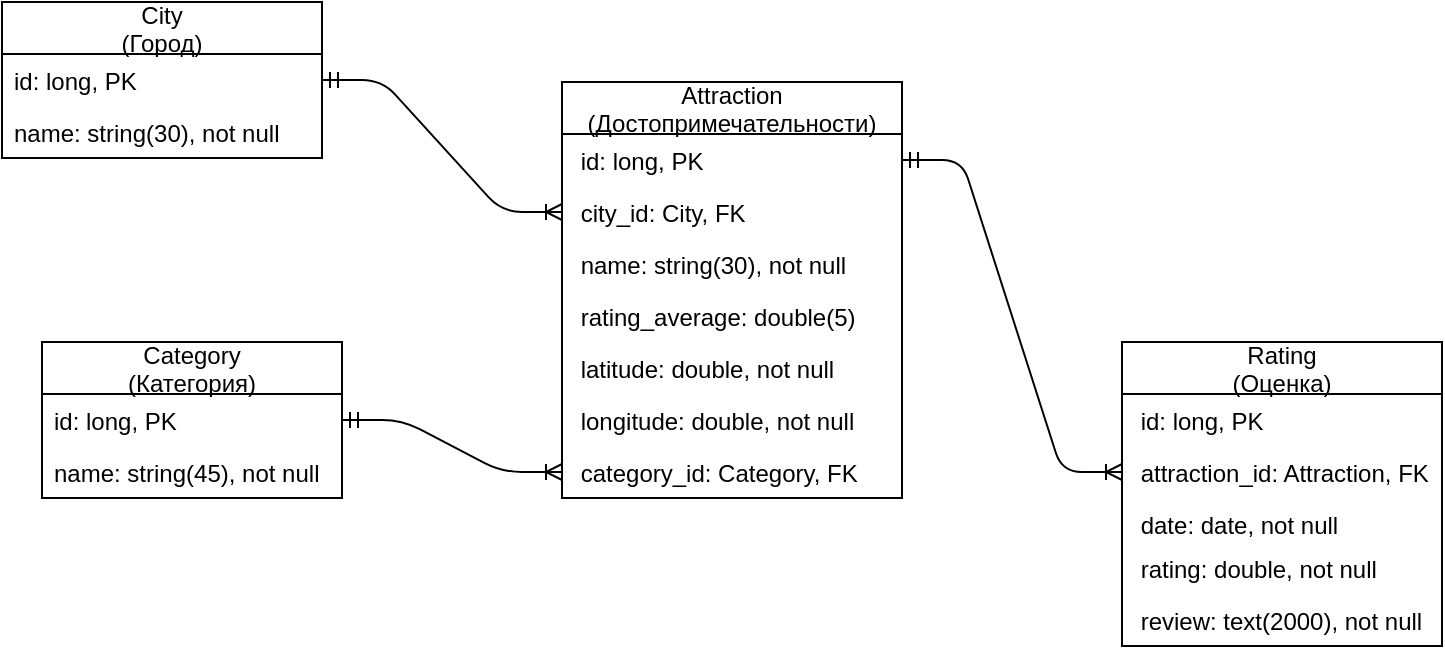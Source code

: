 <mxfile version="15.5.8" type="device" pages="2"><diagram id="J_XhsQCGnZw5pFInhN8Y" name="Страница 1"><mxGraphModel dx="997" dy="588" grid="1" gridSize="10" guides="1" tooltips="1" connect="1" arrows="1" fold="1" page="1" pageScale="1" pageWidth="827" pageHeight="1169" math="0" shadow="0"><root><mxCell id="0"/><mxCell id="1" parent="0"/><mxCell id="L6846d-J9MXVt16xGF3g-19" value="Attraction&#10;(Достопримечательности)" style="swimlane;fontStyle=0;childLayout=stackLayout;horizontal=1;startSize=26;fillColor=none;horizontalStack=0;resizeParent=1;resizeParentMax=0;resizeLast=0;collapsible=1;marginBottom=0;" parent="1" vertex="1"><mxGeometry x="310" y="180" width="170" height="208" as="geometry"/></mxCell><mxCell id="L6846d-J9MXVt16xGF3g-20" value=" id: long, PK" style="text;strokeColor=none;fillColor=none;align=left;verticalAlign=top;spacingLeft=4;spacingRight=4;overflow=hidden;rotatable=0;points=[[0,0.5],[1,0.5]];portConstraint=eastwest;" parent="L6846d-J9MXVt16xGF3g-19" vertex="1"><mxGeometry y="26" width="170" height="26" as="geometry"/></mxCell><mxCell id="L6846d-J9MXVt16xGF3g-21" value=" city_id: City, FK" style="text;strokeColor=none;fillColor=none;align=left;verticalAlign=top;spacingLeft=4;spacingRight=4;overflow=hidden;rotatable=0;points=[[0,0.5],[1,0.5]];portConstraint=eastwest;" parent="L6846d-J9MXVt16xGF3g-19" vertex="1"><mxGeometry y="52" width="170" height="26" as="geometry"/></mxCell><mxCell id="L6846d-J9MXVt16xGF3g-23" value=" name: string(30), not null " style="text;strokeColor=none;fillColor=none;align=left;verticalAlign=top;spacingLeft=4;spacingRight=4;overflow=hidden;rotatable=0;points=[[0,0.5],[1,0.5]];portConstraint=eastwest;" parent="L6846d-J9MXVt16xGF3g-19" vertex="1"><mxGeometry y="78" width="170" height="26" as="geometry"/></mxCell><mxCell id="L6846d-J9MXVt16xGF3g-27" value=" rating_average: double(5)" style="text;strokeColor=none;fillColor=none;align=left;verticalAlign=top;spacingLeft=4;spacingRight=4;overflow=hidden;rotatable=0;points=[[0,0.5],[1,0.5]];portConstraint=eastwest;" parent="L6846d-J9MXVt16xGF3g-19" vertex="1"><mxGeometry y="104" width="170" height="26" as="geometry"/></mxCell><mxCell id="L6846d-J9MXVt16xGF3g-28" value=" latitude: double, not null" style="text;strokeColor=none;fillColor=none;align=left;verticalAlign=top;spacingLeft=4;spacingRight=4;overflow=hidden;rotatable=0;points=[[0,0.5],[1,0.5]];portConstraint=eastwest;" parent="L6846d-J9MXVt16xGF3g-19" vertex="1"><mxGeometry y="130" width="170" height="26" as="geometry"/></mxCell><mxCell id="8Xi_SeeKxMFeb_zB2uCb-5" value=" longitude: double, not null" style="text;strokeColor=none;fillColor=none;align=left;verticalAlign=top;spacingLeft=4;spacingRight=4;overflow=hidden;rotatable=0;points=[[0,0.5],[1,0.5]];portConstraint=eastwest;" vertex="1" parent="L6846d-J9MXVt16xGF3g-19"><mxGeometry y="156" width="170" height="26" as="geometry"/></mxCell><mxCell id="L6846d-J9MXVt16xGF3g-24" value=" category_id: Category, FK" style="text;strokeColor=none;fillColor=none;align=left;verticalAlign=top;spacingLeft=4;spacingRight=4;overflow=hidden;rotatable=0;points=[[0,0.5],[1,0.5]];portConstraint=eastwest;" parent="L6846d-J9MXVt16xGF3g-19" vertex="1"><mxGeometry y="182" width="170" height="26" as="geometry"/></mxCell><mxCell id="L6846d-J9MXVt16xGF3g-34" value="City&#10;(Город)" style="swimlane;fontStyle=0;childLayout=stackLayout;horizontal=1;startSize=26;fillColor=none;horizontalStack=0;resizeParent=1;resizeParentMax=0;resizeLast=0;collapsible=1;marginBottom=0;" parent="1" vertex="1"><mxGeometry x="30" y="140" width="160" height="78" as="geometry"/></mxCell><mxCell id="L6846d-J9MXVt16xGF3g-35" value="id: long, PK" style="text;strokeColor=none;fillColor=none;align=left;verticalAlign=top;spacingLeft=4;spacingRight=4;overflow=hidden;rotatable=0;points=[[0,0.5],[1,0.5]];portConstraint=eastwest;" parent="L6846d-J9MXVt16xGF3g-34" vertex="1"><mxGeometry y="26" width="160" height="26" as="geometry"/></mxCell><mxCell id="L6846d-J9MXVt16xGF3g-36" value="name: string(30), not null" style="text;strokeColor=none;fillColor=none;align=left;verticalAlign=top;spacingLeft=4;spacingRight=4;overflow=hidden;rotatable=0;points=[[0,0.5],[1,0.5]];portConstraint=eastwest;" parent="L6846d-J9MXVt16xGF3g-34" vertex="1"><mxGeometry y="52" width="160" height="26" as="geometry"/></mxCell><mxCell id="L6846d-J9MXVt16xGF3g-42" value="" style="edgeStyle=entityRelationEdgeStyle;fontSize=12;html=1;endArrow=ERoneToMany;startArrow=ERmandOne;exitX=1;exitY=0.5;exitDx=0;exitDy=0;entryX=0;entryY=0.5;entryDx=0;entryDy=0;" parent="1" source="L6846d-J9MXVt16xGF3g-20" edge="1"><mxGeometry width="100" height="100" relative="1" as="geometry"><mxPoint x="580" y="310" as="sourcePoint"/><mxPoint x="590" y="375" as="targetPoint"/></mxGeometry></mxCell><mxCell id="L6846d-J9MXVt16xGF3g-43" value="" style="edgeStyle=entityRelationEdgeStyle;fontSize=12;html=1;endArrow=ERoneToMany;startArrow=ERmandOne;exitX=1;exitY=0.5;exitDx=0;exitDy=0;entryX=0;entryY=0.5;entryDx=0;entryDy=0;" parent="1" source="L6846d-J9MXVt16xGF3g-35" target="L6846d-J9MXVt16xGF3g-21" edge="1"><mxGeometry width="100" height="100" relative="1" as="geometry"><mxPoint x="240" y="150" as="sourcePoint"/><mxPoint x="290" y="120" as="targetPoint"/></mxGeometry></mxCell><mxCell id="8Xi_SeeKxMFeb_zB2uCb-1" value="Category&#10;(Категория)" style="swimlane;fontStyle=0;childLayout=stackLayout;horizontal=1;startSize=26;fillColor=none;horizontalStack=0;resizeParent=1;resizeParentMax=0;resizeLast=0;collapsible=1;marginBottom=0;" vertex="1" parent="1"><mxGeometry x="50" y="310" width="150" height="78" as="geometry"/></mxCell><mxCell id="8Xi_SeeKxMFeb_zB2uCb-2" value="id: long, PK" style="text;strokeColor=none;fillColor=none;align=left;verticalAlign=top;spacingLeft=4;spacingRight=4;overflow=hidden;rotatable=0;points=[[0,0.5],[1,0.5]];portConstraint=eastwest;" vertex="1" parent="8Xi_SeeKxMFeb_zB2uCb-1"><mxGeometry y="26" width="150" height="26" as="geometry"/></mxCell><mxCell id="8Xi_SeeKxMFeb_zB2uCb-3" value="name: string(45), not null" style="text;strokeColor=none;fillColor=none;align=left;verticalAlign=top;spacingLeft=4;spacingRight=4;overflow=hidden;rotatable=0;points=[[0,0.5],[1,0.5]];portConstraint=eastwest;" vertex="1" parent="8Xi_SeeKxMFeb_zB2uCb-1"><mxGeometry y="52" width="150" height="26" as="geometry"/></mxCell><mxCell id="8Xi_SeeKxMFeb_zB2uCb-6" value="" style="edgeStyle=entityRelationEdgeStyle;fontSize=12;html=1;endArrow=ERoneToMany;startArrow=ERmandOne;exitX=1;exitY=0.5;exitDx=0;exitDy=0;entryX=0;entryY=0.5;entryDx=0;entryDy=0;" edge="1" parent="1" source="8Xi_SeeKxMFeb_zB2uCb-2" target="L6846d-J9MXVt16xGF3g-24"><mxGeometry width="100" height="100" relative="1" as="geometry"><mxPoint x="190" y="230" as="sourcePoint"/><mxPoint x="310" y="296" as="targetPoint"/></mxGeometry></mxCell><mxCell id="bxmd8cZdY200wZzNgMKO-1" value="Rating&#10;(Оценка)" style="swimlane;fontStyle=0;childLayout=stackLayout;horizontal=1;startSize=26;fillColor=none;horizontalStack=0;resizeParent=1;resizeParentMax=0;resizeLast=0;collapsible=1;marginBottom=0;" vertex="1" parent="1"><mxGeometry x="590" y="310" width="160" height="152" as="geometry"/></mxCell><mxCell id="bxmd8cZdY200wZzNgMKO-2" value=" id: long, PK" style="text;strokeColor=none;fillColor=none;align=left;verticalAlign=top;spacingLeft=4;spacingRight=4;overflow=hidden;rotatable=0;points=[[0,0.5],[1,0.5]];portConstraint=eastwest;" vertex="1" parent="bxmd8cZdY200wZzNgMKO-1"><mxGeometry y="26" width="160" height="26" as="geometry"/></mxCell><mxCell id="bxmd8cZdY200wZzNgMKO-3" value=" attraction_id: Attraction, FK" style="text;strokeColor=none;fillColor=none;align=left;verticalAlign=top;spacingLeft=4;spacingRight=4;overflow=hidden;rotatable=0;points=[[0,0.5],[1,0.5]];portConstraint=eastwest;" vertex="1" parent="bxmd8cZdY200wZzNgMKO-1"><mxGeometry y="52" width="160" height="26" as="geometry"/></mxCell><mxCell id="bxmd8cZdY200wZzNgMKO-4" value=" date: date, not null" style="text;strokeColor=none;fillColor=none;align=left;verticalAlign=top;spacingLeft=4;spacingRight=4;overflow=hidden;rotatable=0;points=[[0,0.5],[1,0.5]];portConstraint=eastwest;" vertex="1" parent="bxmd8cZdY200wZzNgMKO-1"><mxGeometry y="78" width="160" height="22" as="geometry"/></mxCell><mxCell id="bxmd8cZdY200wZzNgMKO-5" value=" rating: double, not null" style="text;strokeColor=none;fillColor=none;align=left;verticalAlign=top;spacingLeft=4;spacingRight=4;overflow=hidden;rotatable=0;points=[[0,0.5],[1,0.5]];portConstraint=eastwest;" vertex="1" parent="bxmd8cZdY200wZzNgMKO-1"><mxGeometry y="100" width="160" height="26" as="geometry"/></mxCell><mxCell id="bxmd8cZdY200wZzNgMKO-6" value=" review: text(2000), not null" style="text;strokeColor=none;fillColor=none;align=left;verticalAlign=top;spacingLeft=4;spacingRight=4;overflow=hidden;rotatable=0;points=[[0,0.5],[1,0.5]];portConstraint=eastwest;" vertex="1" parent="bxmd8cZdY200wZzNgMKO-1"><mxGeometry y="126" width="160" height="26" as="geometry"/></mxCell></root></mxGraphModel></diagram><diagram id="5PibABVmB9tTX4bGmJwn" name="Страница 2"><mxGraphModel dx="997" dy="588" grid="1" gridSize="10" guides="1" tooltips="1" connect="1" arrows="1" fold="1" page="1" pageScale="1" pageWidth="827" pageHeight="1169" math="0" shadow="0"><root><mxCell id="dzrGFeE52lWw6JKkLX91-0"/><mxCell id="dzrGFeE52lWw6JKkLX91-1" parent="dzrGFeE52lWw6JKkLX91-0"/><mxCell id="dzrGFeE52lWw6JKkLX91-2" value="Ration&#10;(Оценка)" style="swimlane;fontStyle=0;childLayout=stackLayout;horizontal=1;startSize=26;fillColor=none;horizontalStack=0;resizeParent=1;resizeParentMax=0;resizeLast=0;collapsible=1;marginBottom=0;" vertex="1" parent="dzrGFeE52lWw6JKkLX91-1"><mxGeometry x="560" y="50" width="160" height="152" as="geometry"/></mxCell><mxCell id="dzrGFeE52lWw6JKkLX91-3" value=" id: long, PK" style="text;strokeColor=none;fillColor=none;align=left;verticalAlign=top;spacingLeft=4;spacingRight=4;overflow=hidden;rotatable=0;points=[[0,0.5],[1,0.5]];portConstraint=eastwest;" vertex="1" parent="dzrGFeE52lWw6JKkLX91-2"><mxGeometry y="26" width="160" height="26" as="geometry"/></mxCell><mxCell id="dzrGFeE52lWw6JKkLX91-4" value=" attraction_id: Attraction, FK" style="text;strokeColor=none;fillColor=none;align=left;verticalAlign=top;spacingLeft=4;spacingRight=4;overflow=hidden;rotatable=0;points=[[0,0.5],[1,0.5]];portConstraint=eastwest;" vertex="1" parent="dzrGFeE52lWw6JKkLX91-2"><mxGeometry y="52" width="160" height="26" as="geometry"/></mxCell><mxCell id="dzrGFeE52lWw6JKkLX91-5" value=" date: date, not null" style="text;strokeColor=none;fillColor=none;align=left;verticalAlign=top;spacingLeft=4;spacingRight=4;overflow=hidden;rotatable=0;points=[[0,0.5],[1,0.5]];portConstraint=eastwest;" vertex="1" parent="dzrGFeE52lWw6JKkLX91-2"><mxGeometry y="78" width="160" height="22" as="geometry"/></mxCell><mxCell id="ssM6zq6TpUjVqHfRjVi4-0" value=" review_id: Review, not null" style="text;strokeColor=none;fillColor=none;align=left;verticalAlign=top;spacingLeft=4;spacingRight=4;overflow=hidden;rotatable=0;points=[[0,0.5],[1,0.5]];portConstraint=eastwest;" vertex="1" parent="dzrGFeE52lWw6JKkLX91-2"><mxGeometry y="100" width="160" height="26" as="geometry"/></mxCell><mxCell id="dzrGFeE52lWw6JKkLX91-6" value=" rating: double, not null" style="text;strokeColor=none;fillColor=none;align=left;verticalAlign=top;spacingLeft=4;spacingRight=4;overflow=hidden;rotatable=0;points=[[0,0.5],[1,0.5]];portConstraint=eastwest;" vertex="1" parent="dzrGFeE52lWw6JKkLX91-2"><mxGeometry y="126" width="160" height="26" as="geometry"/></mxCell><mxCell id="dzrGFeE52lWw6JKkLX91-7" value="Review" style="swimlane;fontStyle=0;childLayout=stackLayout;horizontal=1;startSize=26;fillColor=none;horizontalStack=0;resizeParent=1;resizeParentMax=0;resizeLast=0;collapsible=1;marginBottom=0;" vertex="1" parent="dzrGFeE52lWw6JKkLX91-1"><mxGeometry x="560" y="260" width="160" height="78" as="geometry"/></mxCell><mxCell id="dzrGFeE52lWw6JKkLX91-8" value="id: long, PK" style="text;strokeColor=none;fillColor=none;align=left;verticalAlign=top;spacingLeft=4;spacingRight=4;overflow=hidden;rotatable=0;points=[[0,0.5],[1,0.5]];portConstraint=eastwest;" vertex="1" parent="dzrGFeE52lWw6JKkLX91-7"><mxGeometry y="26" width="160" height="26" as="geometry"/></mxCell><mxCell id="dzrGFeE52lWw6JKkLX91-9" value="text: string(2000), not null" style="text;strokeColor=none;fillColor=none;align=left;verticalAlign=top;spacingLeft=4;spacingRight=4;overflow=hidden;rotatable=0;points=[[0,0.5],[1,0.5]];portConstraint=eastwest;" vertex="1" parent="dzrGFeE52lWw6JKkLX91-7"><mxGeometry y="52" width="160" height="26" as="geometry"/></mxCell><mxCell id="dzrGFeE52lWw6JKkLX91-11" value="Rating&#10;(Оценка)" style="swimlane;fontStyle=0;childLayout=stackLayout;horizontal=1;startSize=26;fillColor=none;horizontalStack=0;resizeParent=1;resizeParentMax=0;resizeLast=0;collapsible=1;marginBottom=0;" vertex="1" parent="dzrGFeE52lWw6JKkLX91-1"><mxGeometry x="110" y="130" width="160" height="152" as="geometry"/></mxCell><mxCell id="dzrGFeE52lWw6JKkLX91-12" value=" id: long, PK" style="text;strokeColor=none;fillColor=none;align=left;verticalAlign=top;spacingLeft=4;spacingRight=4;overflow=hidden;rotatable=0;points=[[0,0.5],[1,0.5]];portConstraint=eastwest;" vertex="1" parent="dzrGFeE52lWw6JKkLX91-11"><mxGeometry y="26" width="160" height="26" as="geometry"/></mxCell><mxCell id="dzrGFeE52lWw6JKkLX91-13" value=" attraction_id: Attraction, FK" style="text;strokeColor=none;fillColor=none;align=left;verticalAlign=top;spacingLeft=4;spacingRight=4;overflow=hidden;rotatable=0;points=[[0,0.5],[1,0.5]];portConstraint=eastwest;" vertex="1" parent="dzrGFeE52lWw6JKkLX91-11"><mxGeometry y="52" width="160" height="26" as="geometry"/></mxCell><mxCell id="dzrGFeE52lWw6JKkLX91-14" value=" date: date, not null" style="text;strokeColor=none;fillColor=none;align=left;verticalAlign=top;spacingLeft=4;spacingRight=4;overflow=hidden;rotatable=0;points=[[0,0.5],[1,0.5]];portConstraint=eastwest;" vertex="1" parent="dzrGFeE52lWw6JKkLX91-11"><mxGeometry y="78" width="160" height="22" as="geometry"/></mxCell><mxCell id="dzrGFeE52lWw6JKkLX91-16" value=" rating: double, not null" style="text;strokeColor=none;fillColor=none;align=left;verticalAlign=top;spacingLeft=4;spacingRight=4;overflow=hidden;rotatable=0;points=[[0,0.5],[1,0.5]];portConstraint=eastwest;" vertex="1" parent="dzrGFeE52lWw6JKkLX91-11"><mxGeometry y="100" width="160" height="26" as="geometry"/></mxCell><mxCell id="dzrGFeE52lWw6JKkLX91-15" value=" review: text(2000), not null" style="text;strokeColor=none;fillColor=none;align=left;verticalAlign=top;spacingLeft=4;spacingRight=4;overflow=hidden;rotatable=0;points=[[0,0.5],[1,0.5]];portConstraint=eastwest;" vertex="1" parent="dzrGFeE52lWw6JKkLX91-11"><mxGeometry y="126" width="160" height="26" as="geometry"/></mxCell><mxCell id="U6cITYdSqnPdC7Tv8iLf-1" value="" style="edgeStyle=entityRelationEdgeStyle;fontSize=12;html=1;endArrow=ERmandOne;startArrow=ERmandOne;rounded=0;exitX=1;exitY=0.5;exitDx=0;exitDy=0;entryX=1;entryY=0.5;entryDx=0;entryDy=0;" edge="1" parent="dzrGFeE52lWw6JKkLX91-1" source="ssM6zq6TpUjVqHfRjVi4-0" target="dzrGFeE52lWw6JKkLX91-8"><mxGeometry width="100" height="100" relative="1" as="geometry"><mxPoint x="360" y="260" as="sourcePoint"/><mxPoint x="750" y="290" as="targetPoint"/></mxGeometry></mxCell></root></mxGraphModel></diagram></mxfile>
